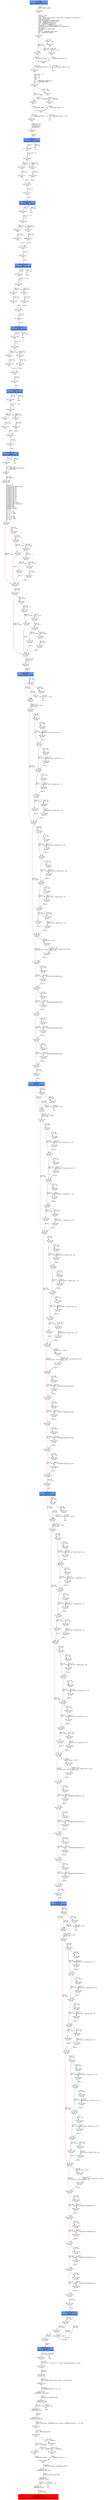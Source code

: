 digraph ARG {
node [style="filled" shape="box" color="white"]
0 [fillcolor="cornflowerblue" label="0 @ N141\nmain entry\nAbstractionState: ABS0: true\n" id="0"]
187 [label="187 @ N186\nmain\n" id="187"]
188 [label="188 @ N145\nmain\n" id="188"]
193 [label="193 @ N147\nmain\n" id="193"]
196 [label="196 @ N149\nmain\n" id="196"]
197 [label="197 @ N150\nmain\n" id="197"]
199 [label="199 @ N156\nmain\n" id="199"]
204 [label="204 @ N159\nmain\n" id="204"]
207 [label="207 @ N160\nmain\n" id="207"]
208 [label="208 @ N161\nmain\n" id="208"]
210 [label="210 @ N164\nmain\n" id="210"]
6776 [fillcolor="cornflowerblue" label="6776 @ N165\nmain\nAbstractionState: ABS195\n" id="6776"]
6777 [label="6777 @ N166\nmain\n" id="6777"]
6815 [label="6815 @ N169\nmain\n" id="6815"]
6817 [label="6817 @ N171\nmain\n" id="6817"]
6818 [label="6818 @ N173\nmain\n" id="6818"]
6822 [label="6822 @ N170\nmain\n" id="6822"]
6823 [label="6823 @ N175\nmain\n" id="6823"]
6825 [fillcolor="cornflowerblue" label="6825 @ N165\nmain\nAbstractionState: ABS197\n" id="6825"]
6826 [label="6826 @ N166\nmain\n" id="6826"]
6864 [label="6864 @ N169\nmain\n" id="6864"]
6866 [label="6866 @ N171\nmain\n" id="6866"]
6867 [label="6867 @ N173\nmain\n" id="6867"]
6871 [label="6871 @ N170\nmain\n" id="6871"]
6872 [label="6872 @ N175\nmain\n" id="6872"]
6874 [fillcolor="cornflowerblue" label="6874 @ N165\nmain\nAbstractionState: ABS199\n" id="6874"]
6875 [label="6875 @ N166\nmain\n" id="6875"]
6913 [label="6913 @ N169\nmain\n" id="6913"]
6915 [label="6915 @ N171\nmain\n" id="6915"]
6916 [label="6916 @ N173\nmain\n" id="6916"]
6920 [label="6920 @ N170\nmain\n" id="6920"]
6921 [label="6921 @ N175\nmain\n" id="6921"]
6923 [fillcolor="cornflowerblue" label="6923 @ N165\nmain\nAbstractionState: ABS201\n" id="6923"]
6924 [label="6924 @ N166\nmain\n" id="6924"]
6962 [label="6962 @ N169\nmain\n" id="6962"]
6964 [label="6964 @ N171\nmain\n" id="6964"]
6965 [label="6965 @ N173\nmain\n" id="6965"]
6969 [label="6969 @ N170\nmain\n" id="6969"]
6970 [label="6970 @ N175\nmain\n" id="6970"]
6972 [fillcolor="cornflowerblue" label="6972 @ N165\nmain\nAbstractionState: ABS203\n" id="6972"]
6973 [label="6973 @ N166\nmain\n" id="6973"]
7631 [label="7631 @ N169\nmain\n" id="7631"]
7633 [label="7633 @ N171\nmain\n" id="7633"]
7634 [label="7634 @ N173\nmain\n" id="7634"]
7638 [label="7638 @ N170\nmain\n" id="7638"]
7639 [label="7639 @ N175\nmain\n" id="7639"]
7641 [fillcolor="cornflowerblue" label="7641 @ N165\nmain\nAbstractionState: ABS223\n" id="7641"]
7643 [label="7643 @ N167\nmain\n" id="7643"]
7644 [label="7644 @ N177\nmain\n" id="7644"]
7645 [label="7645 @ N20\nmp_add entry\n" id="7645"]
7646 [label="7646 @ N48\nmp_add\n" id="7646"]
7661 [label="7661 @ N49\nmp_add\n" id="7661"]
7662 [label="7662 @ N58\nmp_add\n" id="7662"]
7677 [label="7677 @ N59\nmp_add\n" id="7677"]
7678 [label="7678 @ N69\nmp_add\n" id="7678"]
7680 [fillcolor="cornflowerblue" label="7680 @ N70\nmp_add\nAbstractionState: ABS224\n" id="7680"]
7688 [label="7688 @ N71\nmp_add\n" id="7688"]
7690 [label="7690 @ N76\nmp_add\n" id="7690"]
7714 [label="7714 @ N77\nmp_add\n" id="7714"]
7738 [label="7738 @ N91\nmp_add\n" id="7738"]
7743 [label="7743 @ N105\nmp_add\n" id="7743"]
7748 [label="7748 @ N109\nmp_add\n" id="7748"]
7753 [label="7753 @ N112\nmp_add\n" id="7753"]
7758 [label="7758 @ N115\nmp_add\n" id="7758"]
7763 [label="7763 @ N118\nmp_add\n" id="7763"]
7764 [label="7764 @ N121\nmp_add\n" id="7764"]
7766 [fillcolor="cornflowerblue" label="7766 @ N70\nmp_add\nAbstractionState: ABS226\n" id="7766"]
7774 [label="7774 @ N71\nmp_add\n" id="7774"]
7776 [label="7776 @ N76\nmp_add\n" id="7776"]
7800 [label="7800 @ N77\nmp_add\n" id="7800"]
7824 [label="7824 @ N91\nmp_add\n" id="7824"]
7829 [label="7829 @ N105\nmp_add\n" id="7829"]
7834 [label="7834 @ N109\nmp_add\n" id="7834"]
7839 [label="7839 @ N112\nmp_add\n" id="7839"]
7844 [label="7844 @ N115\nmp_add\n" id="7844"]
7849 [label="7849 @ N118\nmp_add\n" id="7849"]
7850 [label="7850 @ N121\nmp_add\n" id="7850"]
7852 [fillcolor="cornflowerblue" label="7852 @ N70\nmp_add\nAbstractionState: ABS228\n" id="7852"]
7860 [label="7860 @ N71\nmp_add\n" id="7860"]
7862 [label="7862 @ N76\nmp_add\n" id="7862"]
7886 [label="7886 @ N77\nmp_add\n" id="7886"]
7910 [label="7910 @ N91\nmp_add\n" id="7910"]
7915 [label="7915 @ N105\nmp_add\n" id="7915"]
7920 [label="7920 @ N109\nmp_add\n" id="7920"]
7925 [label="7925 @ N112\nmp_add\n" id="7925"]
7930 [label="7930 @ N115\nmp_add\n" id="7930"]
7935 [label="7935 @ N118\nmp_add\n" id="7935"]
7936 [label="7936 @ N121\nmp_add\n" id="7936"]
7938 [fillcolor="cornflowerblue" label="7938 @ N70\nmp_add\nAbstractionState: ABS230\n" id="7938"]
7946 [label="7946 @ N71\nmp_add\n" id="7946"]
7948 [label="7948 @ N76\nmp_add\n" id="7948"]
7972 [label="7972 @ N77\nmp_add\n" id="7972"]
7996 [label="7996 @ N91\nmp_add\n" id="7996"]
8001 [label="8001 @ N105\nmp_add\n" id="8001"]
8006 [label="8006 @ N109\nmp_add\n" id="8006"]
8011 [label="8011 @ N112\nmp_add\n" id="8011"]
8016 [label="8016 @ N115\nmp_add\n" id="8016"]
8021 [label="8021 @ N118\nmp_add\n" id="8021"]
8022 [label="8022 @ N121\nmp_add\n" id="8022"]
8024 [fillcolor="cornflowerblue" label="8024 @ N70\nmp_add\nAbstractionState: ABS232\n" id="8024"]
8026 [label="8026 @ N74\nmp_add\n" id="8026"]
8028 [label="8028 @ N73\nmp_add\n" id="8028"]
8031 [label="8031 @ N72\nmp_add\n" id="8031"]
8034 [fillcolor="cornflowerblue" label="8034 @ N122\nmp_add\nAbstractionState: ABS233\n" id="8034"]
8036 [label="8036 @ N124\nmp_add\n" id="8036"]
8037 [label="8037 @ N138\nmp_add\n" id="8037"]
8038 [label="8038 @ N19\nmp_add exit\n" id="8038"]
8039 [label="8039 @ N178\nmain\n" id="8039"]
8252 [label="8252 @ N11\n__VERIFIER_assert entry\n" id="8252"]
8253 [label="8253 @ N12\n__VERIFIER_assert\n" id="8253"]
8255 [label="8255 @ N13\n__VERIFIER_assert\n" id="8255"]
8257 [label="8257 @ N10\n__VERIFIER_assert exit\n" id="8257"]
8258 [label="8258 @ N179\nmain\n" id="8258"]
8266 [label="8266 @ N180\nmain\n" id="8266"]
8274 [label="8274 @ N183\nmain\n" id="8274"]
8281 [label="8281 @ N184\nmain\n" id="8281"]
8284 [label="8284 @ N11\n__VERIFIER_assert entry\n" id="8284"]
8285 [label="8285 @ N12\n__VERIFIER_assert\n" id="8285"]
8286 [label="8286 @ N14\n__VERIFIER_assert\n" id="8286"]
8289 [fillcolor="red" label="8289 @ N15\n__VERIFIER_assert\nAbstractionState: ABS241\n AutomatonState: ErrorLabelAutomaton: _predefinedState_ERROR\n" id="8289"]
8268 [label="8268 @ N181\nmain\n" id="8268"]
8272 [label="8272 @ N182\nmain\n" id="8272"]
8017 [label="8017 @ N119\nmp_add\n" id="8017"]
8019 [label="8019 @ N120\nmp_add\n" id="8019"]
8012 [label="8012 @ N116\nmp_add\n" id="8012"]
8014 [label="8014 @ N117\nmp_add\n" id="8014"]
8007 [label="8007 @ N113\nmp_add\n" id="8007"]
8009 [label="8009 @ N114\nmp_add\n" id="8009"]
8002 [label="8002 @ N110\nmp_add\n" id="8002"]
8004 [label="8004 @ N111\nmp_add\n" id="8004"]
7997 [label="7997 @ N106\nmp_add\n" id="7997"]
7999 [label="7999 @ N108\nmp_add\n" id="7999"]
7973 [label="7973 @ N92\nmp_add\n" id="7973"]
7979 [label="7979 @ N93\nmp_add\n" id="7979"]
7984 [label="7984 @ N96\nmp_add\n" id="7984"]
7989 [label="7989 @ N99\nmp_add\n" id="7989"]
7991 [label="7991 @ N102\nmp_add\n" id="7991"]
7990 [label="7990 @ N103\nmp_add\n" id="7990"]
7994 [label="7994 @ N104\nmp_add\n" id="7994"]
7985 [label="7985 @ N100\nmp_add\n" id="7985"]
7987 [label="7987 @ N101\nmp_add\n" id="7987"]
7980 [label="7980 @ N97\nmp_add\n" id="7980"]
7982 [label="7982 @ N98\nmp_add\n" id="7982"]
7975 [label="7975 @ N94\nmp_add\n" id="7975"]
7977 [label="7977 @ N95\nmp_add\n" id="7977"]
7949 [label="7949 @ N78\nmp_add\n" id="7949"]
7955 [label="7955 @ N79\nmp_add\n" id="7955"]
7960 [label="7960 @ N82\nmp_add\n" id="7960"]
7965 [label="7965 @ N85\nmp_add\n" id="7965"]
7967 [label="7967 @ N88\nmp_add\n" id="7967"]
7966 [label="7966 @ N89\nmp_add\n" id="7966"]
7970 [label="7970 @ N90\nmp_add\n" id="7970"]
7961 [label="7961 @ N86\nmp_add\n" id="7961"]
7963 [label="7963 @ N87\nmp_add\n" id="7963"]
7956 [label="7956 @ N83\nmp_add\n" id="7956"]
7958 [label="7958 @ N84\nmp_add\n" id="7958"]
7951 [label="7951 @ N80\nmp_add\n" id="7951"]
7953 [label="7953 @ N81\nmp_add\n" id="7953"]
7940 [label="7940 @ N74\nmp_add\n" id="7940"]
7942 [label="7942 @ N73\nmp_add\n" id="7942"]
7931 [label="7931 @ N119\nmp_add\n" id="7931"]
7933 [label="7933 @ N120\nmp_add\n" id="7933"]
7926 [label="7926 @ N116\nmp_add\n" id="7926"]
7928 [label="7928 @ N117\nmp_add\n" id="7928"]
7921 [label="7921 @ N113\nmp_add\n" id="7921"]
7923 [label="7923 @ N114\nmp_add\n" id="7923"]
7916 [label="7916 @ N110\nmp_add\n" id="7916"]
7918 [label="7918 @ N111\nmp_add\n" id="7918"]
7911 [label="7911 @ N106\nmp_add\n" id="7911"]
7913 [label="7913 @ N108\nmp_add\n" id="7913"]
7887 [label="7887 @ N92\nmp_add\n" id="7887"]
7893 [label="7893 @ N93\nmp_add\n" id="7893"]
7898 [label="7898 @ N96\nmp_add\n" id="7898"]
7903 [label="7903 @ N99\nmp_add\n" id="7903"]
7905 [label="7905 @ N102\nmp_add\n" id="7905"]
7904 [label="7904 @ N103\nmp_add\n" id="7904"]
7908 [label="7908 @ N104\nmp_add\n" id="7908"]
7899 [label="7899 @ N100\nmp_add\n" id="7899"]
7901 [label="7901 @ N101\nmp_add\n" id="7901"]
7894 [label="7894 @ N97\nmp_add\n" id="7894"]
7896 [label="7896 @ N98\nmp_add\n" id="7896"]
7889 [label="7889 @ N94\nmp_add\n" id="7889"]
7891 [label="7891 @ N95\nmp_add\n" id="7891"]
7863 [label="7863 @ N78\nmp_add\n" id="7863"]
7869 [label="7869 @ N79\nmp_add\n" id="7869"]
7874 [label="7874 @ N82\nmp_add\n" id="7874"]
7879 [label="7879 @ N85\nmp_add\n" id="7879"]
7881 [label="7881 @ N88\nmp_add\n" id="7881"]
7880 [label="7880 @ N89\nmp_add\n" id="7880"]
7884 [label="7884 @ N90\nmp_add\n" id="7884"]
7875 [label="7875 @ N86\nmp_add\n" id="7875"]
7877 [label="7877 @ N87\nmp_add\n" id="7877"]
7870 [label="7870 @ N83\nmp_add\n" id="7870"]
7872 [label="7872 @ N84\nmp_add\n" id="7872"]
7865 [label="7865 @ N80\nmp_add\n" id="7865"]
7867 [label="7867 @ N81\nmp_add\n" id="7867"]
7854 [label="7854 @ N74\nmp_add\n" id="7854"]
7856 [label="7856 @ N73\nmp_add\n" id="7856"]
7845 [label="7845 @ N119\nmp_add\n" id="7845"]
7847 [label="7847 @ N120\nmp_add\n" id="7847"]
7840 [label="7840 @ N116\nmp_add\n" id="7840"]
7842 [label="7842 @ N117\nmp_add\n" id="7842"]
7835 [label="7835 @ N113\nmp_add\n" id="7835"]
7837 [label="7837 @ N114\nmp_add\n" id="7837"]
7830 [label="7830 @ N110\nmp_add\n" id="7830"]
7832 [label="7832 @ N111\nmp_add\n" id="7832"]
7825 [label="7825 @ N106\nmp_add\n" id="7825"]
7827 [label="7827 @ N108\nmp_add\n" id="7827"]
7801 [label="7801 @ N92\nmp_add\n" id="7801"]
7807 [label="7807 @ N93\nmp_add\n" id="7807"]
7812 [label="7812 @ N96\nmp_add\n" id="7812"]
7817 [label="7817 @ N99\nmp_add\n" id="7817"]
7819 [label="7819 @ N102\nmp_add\n" id="7819"]
7818 [label="7818 @ N103\nmp_add\n" id="7818"]
7822 [label="7822 @ N104\nmp_add\n" id="7822"]
7813 [label="7813 @ N100\nmp_add\n" id="7813"]
7815 [label="7815 @ N101\nmp_add\n" id="7815"]
7808 [label="7808 @ N97\nmp_add\n" id="7808"]
7810 [label="7810 @ N98\nmp_add\n" id="7810"]
7803 [label="7803 @ N94\nmp_add\n" id="7803"]
7805 [label="7805 @ N95\nmp_add\n" id="7805"]
7777 [label="7777 @ N78\nmp_add\n" id="7777"]
7783 [label="7783 @ N79\nmp_add\n" id="7783"]
7788 [label="7788 @ N82\nmp_add\n" id="7788"]
7793 [label="7793 @ N85\nmp_add\n" id="7793"]
7795 [label="7795 @ N88\nmp_add\n" id="7795"]
7794 [label="7794 @ N89\nmp_add\n" id="7794"]
7798 [label="7798 @ N90\nmp_add\n" id="7798"]
7789 [label="7789 @ N86\nmp_add\n" id="7789"]
7791 [label="7791 @ N87\nmp_add\n" id="7791"]
7784 [label="7784 @ N83\nmp_add\n" id="7784"]
7786 [label="7786 @ N84\nmp_add\n" id="7786"]
7779 [label="7779 @ N80\nmp_add\n" id="7779"]
7781 [label="7781 @ N81\nmp_add\n" id="7781"]
7768 [label="7768 @ N74\nmp_add\n" id="7768"]
7770 [label="7770 @ N73\nmp_add\n" id="7770"]
7759 [label="7759 @ N119\nmp_add\n" id="7759"]
7761 [label="7761 @ N120\nmp_add\n" id="7761"]
7754 [label="7754 @ N116\nmp_add\n" id="7754"]
7756 [label="7756 @ N117\nmp_add\n" id="7756"]
7749 [label="7749 @ N113\nmp_add\n" id="7749"]
7751 [label="7751 @ N114\nmp_add\n" id="7751"]
7744 [label="7744 @ N110\nmp_add\n" id="7744"]
7746 [label="7746 @ N111\nmp_add\n" id="7746"]
7739 [label="7739 @ N106\nmp_add\n" id="7739"]
7741 [label="7741 @ N108\nmp_add\n" id="7741"]
7715 [label="7715 @ N92\nmp_add\n" id="7715"]
7721 [label="7721 @ N93\nmp_add\n" id="7721"]
7726 [label="7726 @ N96\nmp_add\n" id="7726"]
7731 [label="7731 @ N99\nmp_add\n" id="7731"]
7733 [label="7733 @ N102\nmp_add\n" id="7733"]
7732 [label="7732 @ N103\nmp_add\n" id="7732"]
7736 [label="7736 @ N104\nmp_add\n" id="7736"]
7727 [label="7727 @ N100\nmp_add\n" id="7727"]
7729 [label="7729 @ N101\nmp_add\n" id="7729"]
7722 [label="7722 @ N97\nmp_add\n" id="7722"]
7724 [label="7724 @ N98\nmp_add\n" id="7724"]
7717 [label="7717 @ N94\nmp_add\n" id="7717"]
7719 [label="7719 @ N95\nmp_add\n" id="7719"]
7691 [label="7691 @ N78\nmp_add\n" id="7691"]
7697 [label="7697 @ N79\nmp_add\n" id="7697"]
7702 [label="7702 @ N82\nmp_add\n" id="7702"]
7707 [label="7707 @ N85\nmp_add\n" id="7707"]
7709 [label="7709 @ N88\nmp_add\n" id="7709"]
7708 [label="7708 @ N89\nmp_add\n" id="7708"]
7712 [label="7712 @ N90\nmp_add\n" id="7712"]
7703 [label="7703 @ N86\nmp_add\n" id="7703"]
7705 [label="7705 @ N87\nmp_add\n" id="7705"]
7698 [label="7698 @ N83\nmp_add\n" id="7698"]
7700 [label="7700 @ N84\nmp_add\n" id="7700"]
7693 [label="7693 @ N80\nmp_add\n" id="7693"]
7695 [label="7695 @ N81\nmp_add\n" id="7695"]
7682 [label="7682 @ N74\nmp_add\n" id="7682"]
7684 [label="7684 @ N73\nmp_add\n" id="7684"]
7663 [label="7663 @ N60\nmp_add\n" id="7663"]
7665 [label="7665 @ N61\nmp_add\n" id="7665"]
7667 [label="7667 @ N62\nmp_add\n" id="7667"]
7666 [label="7666 @ N63\nmp_add\n" id="7666"]
7670 [label="7670 @ N64\nmp_add\n" id="7670"]
7672 [label="7672 @ N65\nmp_add\n" id="7672"]
7671 [label="7671 @ N66\nmp_add\n" id="7671"]
7675 [label="7675 @ N67\nmp_add\n" id="7675"]
7647 [label="7647 @ N50\nmp_add\n" id="7647"]
7649 [label="7649 @ N51\nmp_add\n" id="7649"]
7651 [label="7651 @ N52\nmp_add\n" id="7651"]
7650 [label="7650 @ N53\nmp_add\n" id="7650"]
7654 [label="7654 @ N54\nmp_add\n" id="7654"]
7656 [label="7656 @ N55\nmp_add\n" id="7656"]
7655 [label="7655 @ N56\nmp_add\n" id="7655"]
7659 [label="7659 @ N57\nmp_add\n" id="7659"]
7632 [label="7632 @ N172\nmain\n" id="7632"]
7636 [label="7636 @ N174\nmain\n" id="7636"]
6963 [label="6963 @ N172\nmain\n" id="6963"]
6967 [label="6967 @ N174\nmain\n" id="6967"]
6914 [label="6914 @ N172\nmain\n" id="6914"]
6918 [label="6918 @ N174\nmain\n" id="6918"]
6865 [label="6865 @ N172\nmain\n" id="6865"]
6869 [label="6869 @ N174\nmain\n" id="6869"]
6816 [label="6816 @ N172\nmain\n" id="6816"]
6820 [label="6820 @ N174\nmain\n" id="6820"]
200 [label="200 @ N157\nmain\n" id="200"]
202 [label="202 @ N158\nmain\n" id="202"]
190 [label="190 @ N146\nmain\n" id="190"]
192 [label="192 @ N148\nmain\n" id="192"]
0 -> 187 [color="red" label="Line 0: \lINIT GLOBAL VARS\l" id="0 -> 187"]
187 -> 188 [color="red" label="Lines 7 - 108: \lvoid abort();\lvoid __assert_fail(const char *, const char *, unsigned int, const char *);\lvoid reach_error();\lvoid assume_abort_if_not(int cond);\lvoid __VERIFIER_assert(int cond);\lvoid __VERIFIER_assume(int);\lint __VERIFIER_nondet_int();\lunsigned int __VERIFIER_nondet_uint();\lunsigned int mp_add(unsigned int a, unsigned int b);\lint main();\lFunction start dummy edge\lint flag;\lflag = __VERIFIER_nondet_int();\lint __CPAchecker_TMP_0;\l" id="187 -> 188"]
188 -> 190 [color="red" label="Line 108: \l[!(flag == 0)]\l" id="188 -> 190"]
188 -> 193 [label="Line 108: \l[flag == 0]\l" id="188 -> 193"]
193 -> 196 [label="Line 0: \l__CPAchecker_TMP_0 = 1;\l" id="193 -> 196"]
196 -> 197 [color="red" label="Line 108: \l[__CPAchecker_TMP_0 != 0]\l" id="196 -> 197"]
196 -> 198 [label="Line 108: \l[!(__CPAchecker_TMP_0 != 0)]\l" id="196 -> 198"]
197 -> 199 [color="red" label="Lines 109 - 113: \lint i = 0;\lint x = 0;\lint y = 0;\lint n;\ln = __VERIFIER_nondet_int();\lint __CPAchecker_TMP_1;\l" id="197 -> 199"]
199 -> 200 [label="Line 113: \l[n >= 1000]\l" id="199 -> 200"]
199 -> 204 [color="red" label="Line 113: \l[!(n >= 1000)]\l" id="199 -> 204"]
204 -> 207 [color="red" label="Line 0: \l__CPAchecker_TMP_1 = 0;\l" id="204 -> 207"]
207 -> 208 [color="red" label="Line 113: \l[__CPAchecker_TMP_1 != 0]\l" id="207 -> 208"]
207 -> 209 [label="Line 113: \l[!(__CPAchecker_TMP_1 != 0)]\l" id="207 -> 209"]
208 -> 210 [color="red" label="Lines 115 - 115: \lunsigned int a;\lunsigned int b;\lunsigned int r;\l" id="208 -> 210"]
210 -> 6776 [color="red" label="Line 117: \lwhile\l" id="210 -> 6776"]
6776 -> 6777 [color="red" label="Line 117: \l[i < n]\l" id="6776 -> 6777"]
6776 -> 6778 [label="Line 117: \l[!(i < n)]\l" id="6776 -> 6778"]
6777 -> 6815 [color="red" label="Lines 120 - 121: \lx = x;\ly = y;\l" id="6777 -> 6815"]
6815 -> 6816 [label="Line 122: \l[flag == 0]\l" id="6815 -> 6816"]
6815 -> 6817 [color="red" label="Line 122: \l[!(flag == 0)]\l" id="6815 -> 6817"]
6817 -> 6818 [color="red" label="Line 123: \lx = x + 3;\l" id="6817 -> 6818"]
6818 -> 6822 [color="red" label="Line 0: \l\l" id="6818 -> 6822"]
6822 -> 6823 [color="red" label="Line 127: \li = i + 1;\l" id="6822 -> 6823"]
6823 -> 6825 [color="red" label="Line 0: \l\l" id="6823 -> 6825"]
6825 -> 6826 [color="red" label="Line 117: \l[i < n]\l" id="6825 -> 6826"]
6825 -> 6827 [label="Line 117: \l[!(i < n)]\l" id="6825 -> 6827"]
6826 -> 6864 [color="red" label="Lines 120 - 121: \lx = x;\ly = y;\l" id="6826 -> 6864"]
6864 -> 6865 [label="Line 122: \l[flag == 0]\l" id="6864 -> 6865"]
6864 -> 6866 [color="red" label="Line 122: \l[!(flag == 0)]\l" id="6864 -> 6866"]
6866 -> 6867 [color="red" label="Line 123: \lx = x + 3;\l" id="6866 -> 6867"]
6867 -> 6871 [color="red" label="Line 0: \l\l" id="6867 -> 6871"]
6871 -> 6872 [color="red" label="Line 127: \li = i + 1;\l" id="6871 -> 6872"]
6872 -> 6874 [color="red" label="Line 0: \l\l" id="6872 -> 6874"]
6874 -> 6875 [color="red" label="Line 117: \l[i < n]\l" id="6874 -> 6875"]
6874 -> 6876 [label="Line 117: \l[!(i < n)]\l" id="6874 -> 6876"]
6875 -> 6913 [color="red" label="Lines 120 - 121: \lx = x;\ly = y;\l" id="6875 -> 6913"]
6913 -> 6914 [label="Line 122: \l[flag == 0]\l" id="6913 -> 6914"]
6913 -> 6915 [color="red" label="Line 122: \l[!(flag == 0)]\l" id="6913 -> 6915"]
6915 -> 6916 [color="red" label="Line 123: \lx = x + 3;\l" id="6915 -> 6916"]
6916 -> 6920 [color="red" label="Line 0: \l\l" id="6916 -> 6920"]
6920 -> 6921 [color="red" label="Line 127: \li = i + 1;\l" id="6920 -> 6921"]
6921 -> 6923 [color="red" label="Line 0: \l\l" id="6921 -> 6923"]
6923 -> 6924 [color="red" label="Line 117: \l[i < n]\l" id="6923 -> 6924"]
6923 -> 6925 [label="Line 117: \l[!(i < n)]\l" id="6923 -> 6925"]
6924 -> 6962 [color="red" label="Lines 120 - 121: \lx = x;\ly = y;\l" id="6924 -> 6962"]
6962 -> 6963 [label="Line 122: \l[flag == 0]\l" id="6962 -> 6963"]
6962 -> 6964 [color="red" label="Line 122: \l[!(flag == 0)]\l" id="6962 -> 6964"]
6964 -> 6965 [color="red" label="Line 123: \lx = x + 3;\l" id="6964 -> 6965"]
6965 -> 6969 [color="red" label="Line 0: \l\l" id="6965 -> 6969"]
6969 -> 6970 [color="red" label="Line 127: \li = i + 1;\l" id="6969 -> 6970"]
6970 -> 6972 [color="red" label="Line 0: \l\l" id="6970 -> 6972"]
6972 -> 6973 [color="red" label="Line 117: \l[i < n]\l" id="6972 -> 6973"]
6972 -> 6974 [label="Line 117: \l[!(i < n)]\l" id="6972 -> 6974"]
6973 -> 7631 [color="red" label="Lines 120 - 121: \lx = x;\ly = y;\l" id="6973 -> 7631"]
7631 -> 7632 [label="Line 122: \l[flag == 0]\l" id="7631 -> 7632"]
7631 -> 7633 [color="red" label="Line 122: \l[!(flag == 0)]\l" id="7631 -> 7633"]
7633 -> 7634 [color="red" label="Line 123: \lx = x + 3;\l" id="7633 -> 7634"]
7634 -> 7638 [color="red" label="Line 0: \l\l" id="7634 -> 7638"]
7638 -> 7639 [color="red" label="Line 127: \li = i + 1;\l" id="7638 -> 7639"]
7639 -> 7641 [color="red" label="Line 0: \l\l" id="7639 -> 7641"]
7641 -> 7642 [label="Line 117: \l[i < n]\l" id="7641 -> 7642"]
7641 -> 7643 [color="red" label="Line 117: \l[!(i < n)]\l" id="7641 -> 7643"]
7643 -> 7644 [color="red" label="Lines 130 - 131: \la = __VERIFIER_nondet_uint();\lb = 234770789;\l" id="7643 -> 7644"]
7644 -> 7645 [color="red" label="Line 132: \lmp_add(a, b)\l" id="7644 -> 7645"]
7645 -> 7646 [color="red" label="Lines 0 - 43: \lFunction start dummy edge\lunsigned char a0;\lunsigned char a1;\lunsigned char a2;\lunsigned char a3;\lunsigned char b0;\lunsigned char b1;\lunsigned char b2;\lunsigned char b3;\lunsigned char r0;\lunsigned char r1;\lunsigned char r2;\lunsigned char r3;\lunsigned short carry;\lunsigned short partial_sum;\lunsigned int r;\lunsigned char i;\lunsigned char na;\lunsigned char nb;\la0 = a;\la1 = a >> 8;\la2 = a >> 16U;\la3 = a >> 24U;\lb0 = b;\lb1 = b >> 8U;\lb2 = b >> 16U;\lb3 = b >> 24U;\lna = 4U;\l" id="7645 -> 7646"]
7646 -> 7647 [label="Line 44: \l[a3 == 0U]\l" id="7646 -> 7647"]
7646 -> 7661 [color="red" label="Line 44: \l[!(a3 == 0U)]\l" id="7646 -> 7661"]
7661 -> 7662 [color="red" label="Line 53: \lnb = 4U;\l" id="7661 -> 7662"]
7662 -> 7663 [label="Line 54: \l[b3 == 0U]\l" id="7662 -> 7663"]
7662 -> 7677 [color="red" label="Line 54: \l[!(b3 == 0U)]\l" id="7662 -> 7677"]
7677 -> 7678 [color="red" label="Lines 63 - 64: \lcarry = 0U;\li = 0U;\l" id="7677 -> 7678"]
7678 -> 7680 [color="red" label="Line 65: \lwhile\l" id="7678 -> 7680"]
7680 -> 7682 [label="Line 65: \l[!(i < na)]\l" id="7680 -> 7682"]
7680 -> 7688 [color="red" label="Line 65: \l[i < na]\l" id="7680 -> 7688"]
7688 -> 7690 [color="red" label="Lines 66 - 67: \lpartial_sum = carry;\lcarry = 0U;\l" id="7688 -> 7690"]
7690 -> 7691 [label="Line 68: \l[i < na]\l" id="7690 -> 7691"]
7690 -> 7714 [color="red" label="Line 68: \l[!(i < na)]\l" id="7690 -> 7714"]
7714 -> 7715 [label="Line 74: \l[i < nb]\l" id="7714 -> 7715"]
7714 -> 7738 [color="red" label="Line 74: \l[!(i < nb)]\l" id="7714 -> 7738"]
7738 -> 7739 [label="Line 80: \l[partial_sum > 255U]\l" id="7738 -> 7739"]
7738 -> 7743 [color="red" label="Line 80: \l[!(partial_sum > 255U)]\l" id="7738 -> 7743"]
7743 -> 7744 [label="Line 84: \l[i == 0U]\l" id="7743 -> 7744"]
7743 -> 7748 [color="red" label="Line 84: \l[!(i == 0U)]\l" id="7743 -> 7748"]
7748 -> 7749 [label="Line 85: \l[i == 1U]\l" id="7748 -> 7749"]
7748 -> 7753 [color="red" label="Line 85: \l[!(i == 1U)]\l" id="7748 -> 7753"]
7753 -> 7754 [label="Line 86: \l[i == 2U]\l" id="7753 -> 7754"]
7753 -> 7758 [color="red" label="Line 86: \l[!(i == 2U)]\l" id="7753 -> 7758"]
7758 -> 7759 [label="Line 87: \l[i == 3U]\l" id="7758 -> 7759"]
7758 -> 7763 [color="red" label="Line 87: \l[!(i == 3U)]\l" id="7758 -> 7763"]
7763 -> 7764 [color="red" label="Line 89: \li = i + 1U;\l" id="7763 -> 7764"]
7764 -> 7766 [color="red" label="Line 0: \l\l" id="7764 -> 7766"]
7766 -> 7768 [label="Line 65: \l[!(i < na)]\l" id="7766 -> 7768"]
7766 -> 7774 [color="red" label="Line 65: \l[i < na]\l" id="7766 -> 7774"]
7774 -> 7776 [color="red" label="Lines 66 - 67: \lpartial_sum = carry;\lcarry = 0U;\l" id="7774 -> 7776"]
7776 -> 7777 [label="Line 68: \l[i < na]\l" id="7776 -> 7777"]
7776 -> 7800 [color="red" label="Line 68: \l[!(i < na)]\l" id="7776 -> 7800"]
7800 -> 7801 [label="Line 74: \l[i < nb]\l" id="7800 -> 7801"]
7800 -> 7824 [color="red" label="Line 74: \l[!(i < nb)]\l" id="7800 -> 7824"]
7824 -> 7825 [label="Line 80: \l[partial_sum > 255U]\l" id="7824 -> 7825"]
7824 -> 7829 [color="red" label="Line 80: \l[!(partial_sum > 255U)]\l" id="7824 -> 7829"]
7829 -> 7830 [label="Line 84: \l[i == 0U]\l" id="7829 -> 7830"]
7829 -> 7834 [color="red" label="Line 84: \l[!(i == 0U)]\l" id="7829 -> 7834"]
7834 -> 7835 [label="Line 85: \l[i == 1U]\l" id="7834 -> 7835"]
7834 -> 7839 [color="red" label="Line 85: \l[!(i == 1U)]\l" id="7834 -> 7839"]
7839 -> 7840 [label="Line 86: \l[i == 2U]\l" id="7839 -> 7840"]
7839 -> 7844 [color="red" label="Line 86: \l[!(i == 2U)]\l" id="7839 -> 7844"]
7844 -> 7845 [label="Line 87: \l[i == 3U]\l" id="7844 -> 7845"]
7844 -> 7849 [color="red" label="Line 87: \l[!(i == 3U)]\l" id="7844 -> 7849"]
7849 -> 7850 [color="red" label="Line 89: \li = i + 1U;\l" id="7849 -> 7850"]
7850 -> 7852 [color="red" label="Line 0: \l\l" id="7850 -> 7852"]
7852 -> 7854 [label="Line 65: \l[!(i < na)]\l" id="7852 -> 7854"]
7852 -> 7860 [color="red" label="Line 65: \l[i < na]\l" id="7852 -> 7860"]
7860 -> 7862 [color="red" label="Lines 66 - 67: \lpartial_sum = carry;\lcarry = 0U;\l" id="7860 -> 7862"]
7862 -> 7863 [label="Line 68: \l[i < na]\l" id="7862 -> 7863"]
7862 -> 7886 [color="red" label="Line 68: \l[!(i < na)]\l" id="7862 -> 7886"]
7886 -> 7887 [label="Line 74: \l[i < nb]\l" id="7886 -> 7887"]
7886 -> 7910 [color="red" label="Line 74: \l[!(i < nb)]\l" id="7886 -> 7910"]
7910 -> 7911 [label="Line 80: \l[partial_sum > 255U]\l" id="7910 -> 7911"]
7910 -> 7915 [color="red" label="Line 80: \l[!(partial_sum > 255U)]\l" id="7910 -> 7915"]
7915 -> 7916 [label="Line 84: \l[i == 0U]\l" id="7915 -> 7916"]
7915 -> 7920 [color="red" label="Line 84: \l[!(i == 0U)]\l" id="7915 -> 7920"]
7920 -> 7921 [label="Line 85: \l[i == 1U]\l" id="7920 -> 7921"]
7920 -> 7925 [color="red" label="Line 85: \l[!(i == 1U)]\l" id="7920 -> 7925"]
7925 -> 7926 [label="Line 86: \l[i == 2U]\l" id="7925 -> 7926"]
7925 -> 7930 [color="red" label="Line 86: \l[!(i == 2U)]\l" id="7925 -> 7930"]
7930 -> 7931 [label="Line 87: \l[i == 3U]\l" id="7930 -> 7931"]
7930 -> 7935 [color="red" label="Line 87: \l[!(i == 3U)]\l" id="7930 -> 7935"]
7935 -> 7936 [color="red" label="Line 89: \li = i + 1U;\l" id="7935 -> 7936"]
7936 -> 7938 [color="red" label="Line 0: \l\l" id="7936 -> 7938"]
7938 -> 7940 [label="Line 65: \l[!(i < na)]\l" id="7938 -> 7940"]
7938 -> 7946 [color="red" label="Line 65: \l[i < na]\l" id="7938 -> 7946"]
7946 -> 7948 [color="red" label="Lines 66 - 67: \lpartial_sum = carry;\lcarry = 0U;\l" id="7946 -> 7948"]
7948 -> 7949 [label="Line 68: \l[i < na]\l" id="7948 -> 7949"]
7948 -> 7972 [color="red" label="Line 68: \l[!(i < na)]\l" id="7948 -> 7972"]
7972 -> 7973 [label="Line 74: \l[i < nb]\l" id="7972 -> 7973"]
7972 -> 7996 [color="red" label="Line 74: \l[!(i < nb)]\l" id="7972 -> 7996"]
7996 -> 7997 [label="Line 80: \l[partial_sum > 255U]\l" id="7996 -> 7997"]
7996 -> 8001 [color="red" label="Line 80: \l[!(partial_sum > 255U)]\l" id="7996 -> 8001"]
8001 -> 8002 [label="Line 84: \l[i == 0U]\l" id="8001 -> 8002"]
8001 -> 8006 [color="red" label="Line 84: \l[!(i == 0U)]\l" id="8001 -> 8006"]
8006 -> 8007 [label="Line 85: \l[i == 1U]\l" id="8006 -> 8007"]
8006 -> 8011 [color="red" label="Line 85: \l[!(i == 1U)]\l" id="8006 -> 8011"]
8011 -> 8012 [label="Line 86: \l[i == 2U]\l" id="8011 -> 8012"]
8011 -> 8016 [color="red" label="Line 86: \l[!(i == 2U)]\l" id="8011 -> 8016"]
8016 -> 8017 [label="Line 87: \l[i == 3U]\l" id="8016 -> 8017"]
8016 -> 8021 [color="red" label="Line 87: \l[!(i == 3U)]\l" id="8016 -> 8021"]
8021 -> 8022 [color="red" label="Line 89: \li = i + 1U;\l" id="8021 -> 8022"]
8022 -> 8024 [color="red" label="Line 0: \l\l" id="8022 -> 8024"]
8024 -> 8026 [color="red" label="Line 65: \l[!(i < na)]\l" id="8024 -> 8026"]
8024 -> 8032 [label="Line 65: \l[i < na]\l" id="8024 -> 8032"]
8026 -> 8028 [color="red" label="Line 65: \l[!(i < nb)]\l" id="8026 -> 8028"]
8026 -> 8032 [label="Line 65: \l[i < nb]\l" id="8026 -> 8032"]
8028 -> 8031 [color="red" label="Line 65: \l[!(carry != 0U)]\l" id="8028 -> 8031"]
8028 -> 8032 [label="Line 65: \l[carry != 0U]\l" id="8028 -> 8032"]
8031 -> 8034 [color="red" label="Line 92: \lwhile\l" id="8031 -> 8034"]
8034 -> 8035 [label="Line 92: \l[i < 4U]\l" id="8034 -> 8035"]
8034 -> 8036 [color="red" label="Line 92: \l[!(i < 4U)]\l" id="8034 -> 8036"]
8036 -> 8037 [color="red" label="Line 101: \lr = ((r0 | (r1 << 8U)) | (r2 << 16U)) | (((unsigned int)r3) << 24U);\l" id="8036 -> 8037"]
8037 -> 8038 [color="red" label="Line 103: \lreturn r;\l" id="8037 -> 8038"]
8038 -> 8039 [color="red" label="Line 132: \lReturn edge from mp_add to main: r = mp_add(a, b);\l" id="8038 -> 8039"]
8039 -> 8252 [color="red" label="Line 134: \l__VERIFIER_assert(r == (a + b))\l" id="8039 -> 8252"]
8252 -> 8253 [color="red" label="Line 0: \lFunction start dummy edge\l" id="8252 -> 8253"]
8253 -> 8254 [label="Line 15: \l[cond == 0]\l" id="8253 -> 8254"]
8253 -> 8255 [color="red" label="Line 15: \l[!(cond == 0)]\l" id="8253 -> 8255"]
8255 -> 8257 [color="red" label="Line 18: \lreturn;\l" id="8255 -> 8257"]
8257 -> 8258 [color="red" label="Line 134: \lReturn edge from __VERIFIER_assert to main: __VERIFIER_assert(r == (a + b));\l" id="8257 -> 8258"]
8258 -> 8266 [color="red" label="Line 135: \lint __CPAchecker_TMP_2;\l" id="8258 -> 8266"]
8266 -> 8268 [label="Line 135: \l[x <= 3000003]\l" id="8266 -> 8268"]
8266 -> 8274 [color="red" label="Line 135: \l[!(x <= 3000003)]\l" id="8266 -> 8274"]
8274 -> 8281 [color="red" label="Line 0: \l__CPAchecker_TMP_2 = 0;\l" id="8274 -> 8281"]
8281 -> 8284 [color="red" label="Line 135: \l__VERIFIER_assert(__CPAchecker_TMP_2)\l" id="8281 -> 8284"]
8284 -> 8285 [color="red" label="Line 0: \lFunction start dummy edge\l" id="8284 -> 8285"]
8285 -> 8286 [color="red" label="Line 15: \l[cond == 0]\l" id="8285 -> 8286"]
8285 -> 8287 [label="Line 15: \l[!(cond == 0)]\l" id="8285 -> 8287"]
8286 -> 8289 [color="red" label="Line 16: \lLabel: ERROR\l" id="8286 -> 8289"]
8268 -> 8272 [label="Line 135: \l[y <= 2000002]\l" id="8268 -> 8272"]
8268 -> 8274 [label="Line 135: \l[!(y <= 2000002)]\l" id="8268 -> 8274"]
8272 -> 8281 [label="Line 0: \l__CPAchecker_TMP_2 = 1;\l" id="8272 -> 8281"]
8017 -> 8019 [label="Line 87: \lr3 = (unsigned char)partial_sum;\l" id="8017 -> 8019"]
8019 -> 8021 [label="Line 0: \l\l" id="8019 -> 8021"]
8012 -> 8014 [label="Line 86: \lr2 = (unsigned char)partial_sum;\l" id="8012 -> 8014"]
8014 -> 8016 [label="Line 0: \l\l" id="8014 -> 8016"]
8007 -> 8009 [label="Line 85: \lr1 = (unsigned char)partial_sum;\l" id="8007 -> 8009"]
8009 -> 8011 [label="Line 0: \l\l" id="8009 -> 8011"]
8002 -> 8004 [label="Line 84: \lr0 = (unsigned char)partial_sum;\l" id="8002 -> 8004"]
8004 -> 8006 [label="Line 0: \l\l" id="8004 -> 8006"]
7997 -> 7999 [label="Lines 81 - 82: \lpartial_sum = partial_sum & 255U;\lcarry = 1U;\l" id="7997 -> 7999"]
7999 -> 8001 [label="Line 0: \l\l" id="7999 -> 8001"]
7973 -> 7975 [label="Line 75: \l[i == 0U]\l" id="7973 -> 7975"]
7973 -> 7979 [label="Line 75: \l[!(i == 0U)]\l" id="7973 -> 7979"]
7979 -> 7980 [label="Line 76: \l[i == 1U]\l" id="7979 -> 7980"]
7979 -> 7984 [label="Line 76: \l[!(i == 1U)]\l" id="7979 -> 7984"]
7984 -> 7985 [label="Line 77: \l[i == 2U]\l" id="7984 -> 7985"]
7984 -> 7989 [label="Line 77: \l[!(i == 2U)]\l" id="7984 -> 7989"]
7989 -> 7990 [label="Line 78: \l[i == 3U]\l" id="7989 -> 7990"]
7989 -> 7991 [label="Line 78: \l[!(i == 3U)]\l" id="7989 -> 7991"]
7991 -> 7996 [label="Line 0: \l\l" id="7991 -> 7996"]
7990 -> 7994 [label="Line 78: \lpartial_sum = partial_sum + b3;\l" id="7990 -> 7994"]
7994 -> 7996 [label="Line 0: \l\l" id="7994 -> 7996"]
7985 -> 7987 [label="Line 77: \lpartial_sum = partial_sum + b2;\l" id="7985 -> 7987"]
7987 -> 7989 [label="Line 0: \l\l" id="7987 -> 7989"]
7980 -> 7982 [label="Line 76: \lpartial_sum = partial_sum + b1;\l" id="7980 -> 7982"]
7982 -> 7984 [label="Line 0: \l\l" id="7982 -> 7984"]
7975 -> 7977 [label="Line 75: \lpartial_sum = partial_sum + b0;\l" id="7975 -> 7977"]
7977 -> 7979 [label="Line 0: \l\l" id="7977 -> 7979"]
7949 -> 7951 [label="Line 69: \l[i == 0U]\l" id="7949 -> 7951"]
7949 -> 7955 [label="Line 69: \l[!(i == 0U)]\l" id="7949 -> 7955"]
7955 -> 7956 [label="Line 70: \l[i == 1U]\l" id="7955 -> 7956"]
7955 -> 7960 [label="Line 70: \l[!(i == 1U)]\l" id="7955 -> 7960"]
7960 -> 7961 [label="Line 71: \l[i == 2U]\l" id="7960 -> 7961"]
7960 -> 7965 [label="Line 71: \l[!(i == 2U)]\l" id="7960 -> 7965"]
7965 -> 7966 [label="Line 72: \l[i == 3U]\l" id="7965 -> 7966"]
7965 -> 7967 [label="Line 72: \l[!(i == 3U)]\l" id="7965 -> 7967"]
7967 -> 7972 [label="Line 0: \l\l" id="7967 -> 7972"]
7966 -> 7970 [label="Line 72: \lpartial_sum = partial_sum + a3;\l" id="7966 -> 7970"]
7970 -> 7972 [label="Line 0: \l\l" id="7970 -> 7972"]
7961 -> 7963 [label="Line 71: \lpartial_sum = partial_sum + a2;\l" id="7961 -> 7963"]
7963 -> 7965 [label="Line 0: \l\l" id="7963 -> 7965"]
7956 -> 7958 [label="Line 70: \lpartial_sum = partial_sum + a1;\l" id="7956 -> 7958"]
7958 -> 7960 [label="Line 0: \l\l" id="7958 -> 7960"]
7951 -> 7953 [label="Line 69: \lpartial_sum = partial_sum + a0;\l" id="7951 -> 7953"]
7953 -> 7955 [label="Line 0: \l\l" id="7953 -> 7955"]
7940 -> 7942 [label="Line 65: \l[!(i < nb)]\l" id="7940 -> 7942"]
7940 -> 7946 [label="Line 65: \l[i < nb]\l" id="7940 -> 7946"]
7942 -> 7945 [label="Line 65: \l[!(carry != 0U)]\l" id="7942 -> 7945"]
7942 -> 7946 [label="Line 65: \l[carry != 0U]\l" id="7942 -> 7946"]
7931 -> 7933 [label="Line 87: \lr3 = (unsigned char)partial_sum;\l" id="7931 -> 7933"]
7933 -> 7935 [label="Line 0: \l\l" id="7933 -> 7935"]
7926 -> 7928 [label="Line 86: \lr2 = (unsigned char)partial_sum;\l" id="7926 -> 7928"]
7928 -> 7930 [label="Line 0: \l\l" id="7928 -> 7930"]
7921 -> 7923 [label="Line 85: \lr1 = (unsigned char)partial_sum;\l" id="7921 -> 7923"]
7923 -> 7925 [label="Line 0: \l\l" id="7923 -> 7925"]
7916 -> 7918 [label="Line 84: \lr0 = (unsigned char)partial_sum;\l" id="7916 -> 7918"]
7918 -> 7920 [label="Line 0: \l\l" id="7918 -> 7920"]
7911 -> 7913 [label="Lines 81 - 82: \lpartial_sum = partial_sum & 255U;\lcarry = 1U;\l" id="7911 -> 7913"]
7913 -> 7915 [label="Line 0: \l\l" id="7913 -> 7915"]
7887 -> 7889 [label="Line 75: \l[i == 0U]\l" id="7887 -> 7889"]
7887 -> 7893 [label="Line 75: \l[!(i == 0U)]\l" id="7887 -> 7893"]
7893 -> 7894 [label="Line 76: \l[i == 1U]\l" id="7893 -> 7894"]
7893 -> 7898 [label="Line 76: \l[!(i == 1U)]\l" id="7893 -> 7898"]
7898 -> 7899 [label="Line 77: \l[i == 2U]\l" id="7898 -> 7899"]
7898 -> 7903 [label="Line 77: \l[!(i == 2U)]\l" id="7898 -> 7903"]
7903 -> 7904 [label="Line 78: \l[i == 3U]\l" id="7903 -> 7904"]
7903 -> 7905 [label="Line 78: \l[!(i == 3U)]\l" id="7903 -> 7905"]
7905 -> 7910 [label="Line 0: \l\l" id="7905 -> 7910"]
7904 -> 7908 [label="Line 78: \lpartial_sum = partial_sum + b3;\l" id="7904 -> 7908"]
7908 -> 7910 [label="Line 0: \l\l" id="7908 -> 7910"]
7899 -> 7901 [label="Line 77: \lpartial_sum = partial_sum + b2;\l" id="7899 -> 7901"]
7901 -> 7903 [label="Line 0: \l\l" id="7901 -> 7903"]
7894 -> 7896 [label="Line 76: \lpartial_sum = partial_sum + b1;\l" id="7894 -> 7896"]
7896 -> 7898 [label="Line 0: \l\l" id="7896 -> 7898"]
7889 -> 7891 [label="Line 75: \lpartial_sum = partial_sum + b0;\l" id="7889 -> 7891"]
7891 -> 7893 [label="Line 0: \l\l" id="7891 -> 7893"]
7863 -> 7865 [label="Line 69: \l[i == 0U]\l" id="7863 -> 7865"]
7863 -> 7869 [label="Line 69: \l[!(i == 0U)]\l" id="7863 -> 7869"]
7869 -> 7870 [label="Line 70: \l[i == 1U]\l" id="7869 -> 7870"]
7869 -> 7874 [label="Line 70: \l[!(i == 1U)]\l" id="7869 -> 7874"]
7874 -> 7875 [label="Line 71: \l[i == 2U]\l" id="7874 -> 7875"]
7874 -> 7879 [label="Line 71: \l[!(i == 2U)]\l" id="7874 -> 7879"]
7879 -> 7880 [label="Line 72: \l[i == 3U]\l" id="7879 -> 7880"]
7879 -> 7881 [label="Line 72: \l[!(i == 3U)]\l" id="7879 -> 7881"]
7881 -> 7886 [label="Line 0: \l\l" id="7881 -> 7886"]
7880 -> 7884 [label="Line 72: \lpartial_sum = partial_sum + a3;\l" id="7880 -> 7884"]
7884 -> 7886 [label="Line 0: \l\l" id="7884 -> 7886"]
7875 -> 7877 [label="Line 71: \lpartial_sum = partial_sum + a2;\l" id="7875 -> 7877"]
7877 -> 7879 [label="Line 0: \l\l" id="7877 -> 7879"]
7870 -> 7872 [label="Line 70: \lpartial_sum = partial_sum + a1;\l" id="7870 -> 7872"]
7872 -> 7874 [label="Line 0: \l\l" id="7872 -> 7874"]
7865 -> 7867 [label="Line 69: \lpartial_sum = partial_sum + a0;\l" id="7865 -> 7867"]
7867 -> 7869 [label="Line 0: \l\l" id="7867 -> 7869"]
7854 -> 7856 [label="Line 65: \l[!(i < nb)]\l" id="7854 -> 7856"]
7854 -> 7860 [label="Line 65: \l[i < nb]\l" id="7854 -> 7860"]
7856 -> 7859 [label="Line 65: \l[!(carry != 0U)]\l" id="7856 -> 7859"]
7856 -> 7860 [label="Line 65: \l[carry != 0U]\l" id="7856 -> 7860"]
7845 -> 7847 [label="Line 87: \lr3 = (unsigned char)partial_sum;\l" id="7845 -> 7847"]
7847 -> 7849 [label="Line 0: \l\l" id="7847 -> 7849"]
7840 -> 7842 [label="Line 86: \lr2 = (unsigned char)partial_sum;\l" id="7840 -> 7842"]
7842 -> 7844 [label="Line 0: \l\l" id="7842 -> 7844"]
7835 -> 7837 [label="Line 85: \lr1 = (unsigned char)partial_sum;\l" id="7835 -> 7837"]
7837 -> 7839 [label="Line 0: \l\l" id="7837 -> 7839"]
7830 -> 7832 [label="Line 84: \lr0 = (unsigned char)partial_sum;\l" id="7830 -> 7832"]
7832 -> 7834 [label="Line 0: \l\l" id="7832 -> 7834"]
7825 -> 7827 [label="Lines 81 - 82: \lpartial_sum = partial_sum & 255U;\lcarry = 1U;\l" id="7825 -> 7827"]
7827 -> 7829 [label="Line 0: \l\l" id="7827 -> 7829"]
7801 -> 7803 [label="Line 75: \l[i == 0U]\l" id="7801 -> 7803"]
7801 -> 7807 [label="Line 75: \l[!(i == 0U)]\l" id="7801 -> 7807"]
7807 -> 7808 [label="Line 76: \l[i == 1U]\l" id="7807 -> 7808"]
7807 -> 7812 [label="Line 76: \l[!(i == 1U)]\l" id="7807 -> 7812"]
7812 -> 7813 [label="Line 77: \l[i == 2U]\l" id="7812 -> 7813"]
7812 -> 7817 [label="Line 77: \l[!(i == 2U)]\l" id="7812 -> 7817"]
7817 -> 7818 [label="Line 78: \l[i == 3U]\l" id="7817 -> 7818"]
7817 -> 7819 [label="Line 78: \l[!(i == 3U)]\l" id="7817 -> 7819"]
7819 -> 7824 [label="Line 0: \l\l" id="7819 -> 7824"]
7818 -> 7822 [label="Line 78: \lpartial_sum = partial_sum + b3;\l" id="7818 -> 7822"]
7822 -> 7824 [label="Line 0: \l\l" id="7822 -> 7824"]
7813 -> 7815 [label="Line 77: \lpartial_sum = partial_sum + b2;\l" id="7813 -> 7815"]
7815 -> 7817 [label="Line 0: \l\l" id="7815 -> 7817"]
7808 -> 7810 [label="Line 76: \lpartial_sum = partial_sum + b1;\l" id="7808 -> 7810"]
7810 -> 7812 [label="Line 0: \l\l" id="7810 -> 7812"]
7803 -> 7805 [label="Line 75: \lpartial_sum = partial_sum + b0;\l" id="7803 -> 7805"]
7805 -> 7807 [label="Line 0: \l\l" id="7805 -> 7807"]
7777 -> 7779 [label="Line 69: \l[i == 0U]\l" id="7777 -> 7779"]
7777 -> 7783 [label="Line 69: \l[!(i == 0U)]\l" id="7777 -> 7783"]
7783 -> 7784 [label="Line 70: \l[i == 1U]\l" id="7783 -> 7784"]
7783 -> 7788 [label="Line 70: \l[!(i == 1U)]\l" id="7783 -> 7788"]
7788 -> 7789 [label="Line 71: \l[i == 2U]\l" id="7788 -> 7789"]
7788 -> 7793 [label="Line 71: \l[!(i == 2U)]\l" id="7788 -> 7793"]
7793 -> 7794 [label="Line 72: \l[i == 3U]\l" id="7793 -> 7794"]
7793 -> 7795 [label="Line 72: \l[!(i == 3U)]\l" id="7793 -> 7795"]
7795 -> 7800 [label="Line 0: \l\l" id="7795 -> 7800"]
7794 -> 7798 [label="Line 72: \lpartial_sum = partial_sum + a3;\l" id="7794 -> 7798"]
7798 -> 7800 [label="Line 0: \l\l" id="7798 -> 7800"]
7789 -> 7791 [label="Line 71: \lpartial_sum = partial_sum + a2;\l" id="7789 -> 7791"]
7791 -> 7793 [label="Line 0: \l\l" id="7791 -> 7793"]
7784 -> 7786 [label="Line 70: \lpartial_sum = partial_sum + a1;\l" id="7784 -> 7786"]
7786 -> 7788 [label="Line 0: \l\l" id="7786 -> 7788"]
7779 -> 7781 [label="Line 69: \lpartial_sum = partial_sum + a0;\l" id="7779 -> 7781"]
7781 -> 7783 [label="Line 0: \l\l" id="7781 -> 7783"]
7768 -> 7770 [label="Line 65: \l[!(i < nb)]\l" id="7768 -> 7770"]
7768 -> 7774 [label="Line 65: \l[i < nb]\l" id="7768 -> 7774"]
7770 -> 7773 [label="Line 65: \l[!(carry != 0U)]\l" id="7770 -> 7773"]
7770 -> 7774 [label="Line 65: \l[carry != 0U]\l" id="7770 -> 7774"]
7759 -> 7761 [label="Line 87: \lr3 = (unsigned char)partial_sum;\l" id="7759 -> 7761"]
7761 -> 7763 [label="Line 0: \l\l" id="7761 -> 7763"]
7754 -> 7756 [label="Line 86: \lr2 = (unsigned char)partial_sum;\l" id="7754 -> 7756"]
7756 -> 7758 [label="Line 0: \l\l" id="7756 -> 7758"]
7749 -> 7751 [label="Line 85: \lr1 = (unsigned char)partial_sum;\l" id="7749 -> 7751"]
7751 -> 7753 [label="Line 0: \l\l" id="7751 -> 7753"]
7744 -> 7746 [label="Line 84: \lr0 = (unsigned char)partial_sum;\l" id="7744 -> 7746"]
7746 -> 7748 [label="Line 0: \l\l" id="7746 -> 7748"]
7739 -> 7741 [label="Lines 81 - 82: \lpartial_sum = partial_sum & 255U;\lcarry = 1U;\l" id="7739 -> 7741"]
7741 -> 7743 [label="Line 0: \l\l" id="7741 -> 7743"]
7715 -> 7717 [label="Line 75: \l[i == 0U]\l" id="7715 -> 7717"]
7715 -> 7721 [label="Line 75: \l[!(i == 0U)]\l" id="7715 -> 7721"]
7721 -> 7722 [label="Line 76: \l[i == 1U]\l" id="7721 -> 7722"]
7721 -> 7726 [label="Line 76: \l[!(i == 1U)]\l" id="7721 -> 7726"]
7726 -> 7727 [label="Line 77: \l[i == 2U]\l" id="7726 -> 7727"]
7726 -> 7731 [label="Line 77: \l[!(i == 2U)]\l" id="7726 -> 7731"]
7731 -> 7732 [label="Line 78: \l[i == 3U]\l" id="7731 -> 7732"]
7731 -> 7733 [label="Line 78: \l[!(i == 3U)]\l" id="7731 -> 7733"]
7733 -> 7738 [label="Line 0: \l\l" id="7733 -> 7738"]
7732 -> 7736 [label="Line 78: \lpartial_sum = partial_sum + b3;\l" id="7732 -> 7736"]
7736 -> 7738 [label="Line 0: \l\l" id="7736 -> 7738"]
7727 -> 7729 [label="Line 77: \lpartial_sum = partial_sum + b2;\l" id="7727 -> 7729"]
7729 -> 7731 [label="Line 0: \l\l" id="7729 -> 7731"]
7722 -> 7724 [label="Line 76: \lpartial_sum = partial_sum + b1;\l" id="7722 -> 7724"]
7724 -> 7726 [label="Line 0: \l\l" id="7724 -> 7726"]
7717 -> 7719 [label="Line 75: \lpartial_sum = partial_sum + b0;\l" id="7717 -> 7719"]
7719 -> 7721 [label="Line 0: \l\l" id="7719 -> 7721"]
7691 -> 7693 [label="Line 69: \l[i == 0U]\l" id="7691 -> 7693"]
7691 -> 7697 [label="Line 69: \l[!(i == 0U)]\l" id="7691 -> 7697"]
7697 -> 7698 [label="Line 70: \l[i == 1U]\l" id="7697 -> 7698"]
7697 -> 7702 [label="Line 70: \l[!(i == 1U)]\l" id="7697 -> 7702"]
7702 -> 7703 [label="Line 71: \l[i == 2U]\l" id="7702 -> 7703"]
7702 -> 7707 [label="Line 71: \l[!(i == 2U)]\l" id="7702 -> 7707"]
7707 -> 7708 [label="Line 72: \l[i == 3U]\l" id="7707 -> 7708"]
7707 -> 7709 [label="Line 72: \l[!(i == 3U)]\l" id="7707 -> 7709"]
7709 -> 7714 [label="Line 0: \l\l" id="7709 -> 7714"]
7708 -> 7712 [label="Line 72: \lpartial_sum = partial_sum + a3;\l" id="7708 -> 7712"]
7712 -> 7714 [label="Line 0: \l\l" id="7712 -> 7714"]
7703 -> 7705 [label="Line 71: \lpartial_sum = partial_sum + a2;\l" id="7703 -> 7705"]
7705 -> 7707 [label="Line 0: \l\l" id="7705 -> 7707"]
7698 -> 7700 [label="Line 70: \lpartial_sum = partial_sum + a1;\l" id="7698 -> 7700"]
7700 -> 7702 [label="Line 0: \l\l" id="7700 -> 7702"]
7693 -> 7695 [label="Line 69: \lpartial_sum = partial_sum + a0;\l" id="7693 -> 7695"]
7695 -> 7697 [label="Line 0: \l\l" id="7695 -> 7697"]
7682 -> 7684 [label="Line 65: \l[!(i < nb)]\l" id="7682 -> 7684"]
7682 -> 7688 [label="Line 65: \l[i < nb]\l" id="7682 -> 7688"]
7684 -> 7687 [label="Line 65: \l[!(carry != 0U)]\l" id="7684 -> 7687"]
7684 -> 7688 [label="Line 65: \l[carry != 0U]\l" id="7684 -> 7688"]
7663 -> 7665 [label="Line 55: \lnb = nb - 1;\l" id="7663 -> 7665"]
7665 -> 7666 [label="Line 56: \l[b2 == 0U]\l" id="7665 -> 7666"]
7665 -> 7667 [label="Line 56: \l[!(b2 == 0U)]\l" id="7665 -> 7667"]
7667 -> 7677 [label="Line 0: \l\l" id="7667 -> 7677"]
7666 -> 7670 [label="Line 57: \lnb = nb - 1;\l" id="7666 -> 7670"]
7670 -> 7671 [label="Line 58: \l[b1 == 0U]\l" id="7670 -> 7671"]
7670 -> 7672 [label="Line 58: \l[!(b1 == 0U)]\l" id="7670 -> 7672"]
7672 -> 7677 [label="Line 0: \l\l" id="7672 -> 7677"]
7671 -> 7675 [label="Line 59: \lnb = nb - 1;\l" id="7671 -> 7675"]
7675 -> 7677 [label="Line 0: \l\l" id="7675 -> 7677"]
7647 -> 7649 [label="Line 45: \lna = na - 1;\l" id="7647 -> 7649"]
7649 -> 7650 [label="Line 46: \l[a2 == 0U]\l" id="7649 -> 7650"]
7649 -> 7651 [label="Line 46: \l[!(a2 == 0U)]\l" id="7649 -> 7651"]
7651 -> 7661 [label="Line 0: \l\l" id="7651 -> 7661"]
7650 -> 7654 [label="Line 47: \lna = na - 1;\l" id="7650 -> 7654"]
7654 -> 7655 [label="Line 48: \l[a1 == 0U]\l" id="7654 -> 7655"]
7654 -> 7656 [label="Line 48: \l[!(a1 == 0U)]\l" id="7654 -> 7656"]
7656 -> 7661 [label="Line 0: \l\l" id="7656 -> 7661"]
7655 -> 7659 [label="Line 49: \lna = na - 1;\l" id="7655 -> 7659"]
7659 -> 7661 [label="Line 0: \l\l" id="7659 -> 7661"]
7632 -> 7636 [label="Line 125: \ly = y + 2;\l" id="7632 -> 7636"]
7636 -> 7638 [label="Line 0: \l\l" id="7636 -> 7638"]
6963 -> 6967 [label="Line 125: \ly = y + 2;\l" id="6963 -> 6967"]
6967 -> 6969 [label="Line 0: \l\l" id="6967 -> 6969"]
6914 -> 6918 [label="Line 125: \ly = y + 2;\l" id="6914 -> 6918"]
6918 -> 6920 [label="Line 0: \l\l" id="6918 -> 6920"]
6865 -> 6869 [label="Line 125: \ly = y + 2;\l" id="6865 -> 6869"]
6869 -> 6871 [label="Line 0: \l\l" id="6869 -> 6871"]
6816 -> 6820 [label="Line 125: \ly = y + 2;\l" id="6816 -> 6820"]
6820 -> 6822 [label="Line 0: \l\l" id="6820 -> 6822"]
200 -> 202 [label="Line 113: \l[n <= 1000000]\l" id="200 -> 202"]
200 -> 204 [label="Line 113: \l[!(n <= 1000000)]\l" id="200 -> 204"]
202 -> 207 [label="Line 0: \l__CPAchecker_TMP_1 = 1;\l" id="202 -> 207"]
190 -> 192 [color="red" label="Line 108: \l[!(flag == 1)]\l" id="190 -> 192"]
190 -> 193 [label="Line 108: \l[flag == 1]\l" id="190 -> 193"]
192 -> 196 [color="red" label="Line 0: \l__CPAchecker_TMP_0 = 0;\l" id="192 -> 196"]
}
